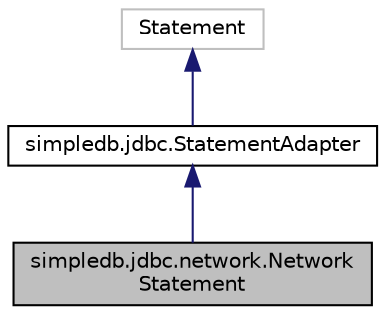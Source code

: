 digraph "simpledb.jdbc.network.NetworkStatement"
{
  edge [fontname="Helvetica",fontsize="10",labelfontname="Helvetica",labelfontsize="10"];
  node [fontname="Helvetica",fontsize="10",shape=record];
  Node3 [label="simpledb.jdbc.network.Network\lStatement",height=0.2,width=0.4,color="black", fillcolor="grey75", style="filled", fontcolor="black"];
  Node4 -> Node3 [dir="back",color="midnightblue",fontsize="10",style="solid",fontname="Helvetica"];
  Node4 [label="simpledb.jdbc.StatementAdapter",height=0.2,width=0.4,color="black", fillcolor="white", style="filled",URL="$classsimpledb_1_1jdbc_1_1StatementAdapter.html"];
  Node5 -> Node4 [dir="back",color="midnightblue",fontsize="10",style="solid",fontname="Helvetica"];
  Node5 [label="Statement",height=0.2,width=0.4,color="grey75", fillcolor="white", style="filled"];
}
